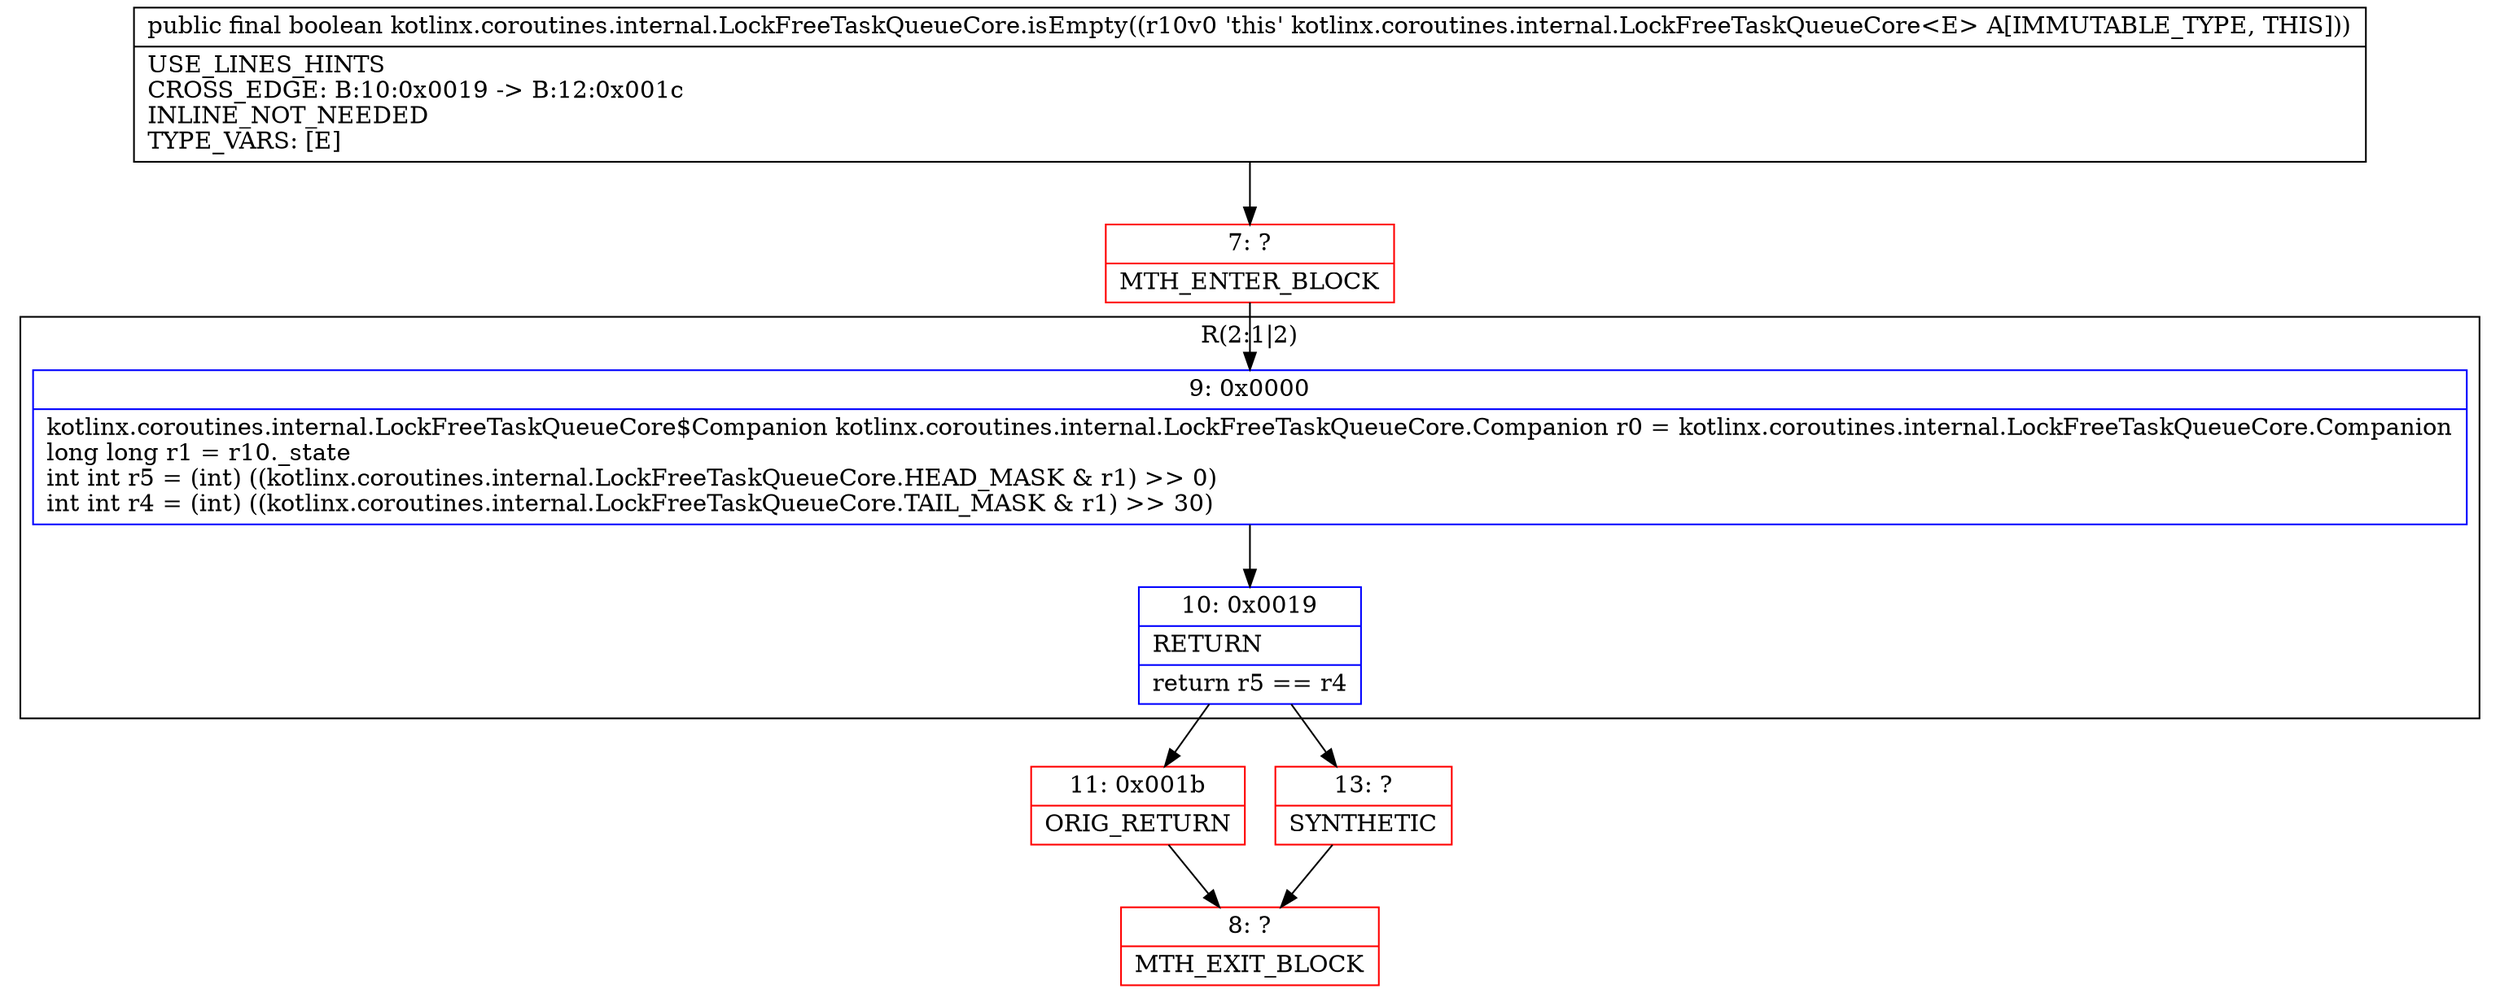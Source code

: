 digraph "CFG forkotlinx.coroutines.internal.LockFreeTaskQueueCore.isEmpty()Z" {
subgraph cluster_Region_125590437 {
label = "R(2:1|2)";
node [shape=record,color=blue];
Node_9 [shape=record,label="{9\:\ 0x0000|kotlinx.coroutines.internal.LockFreeTaskQueueCore$Companion kotlinx.coroutines.internal.LockFreeTaskQueueCore.Companion r0 = kotlinx.coroutines.internal.LockFreeTaskQueueCore.Companion\llong long r1 = r10._state\lint int r5 = (int) ((kotlinx.coroutines.internal.LockFreeTaskQueueCore.HEAD_MASK & r1) \>\> 0)\lint int r4 = (int) ((kotlinx.coroutines.internal.LockFreeTaskQueueCore.TAIL_MASK & r1) \>\> 30)\l}"];
Node_10 [shape=record,label="{10\:\ 0x0019|RETURN\l|return r5 == r4\l}"];
}
Node_7 [shape=record,color=red,label="{7\:\ ?|MTH_ENTER_BLOCK\l}"];
Node_11 [shape=record,color=red,label="{11\:\ 0x001b|ORIG_RETURN\l}"];
Node_8 [shape=record,color=red,label="{8\:\ ?|MTH_EXIT_BLOCK\l}"];
Node_13 [shape=record,color=red,label="{13\:\ ?|SYNTHETIC\l}"];
MethodNode[shape=record,label="{public final boolean kotlinx.coroutines.internal.LockFreeTaskQueueCore.isEmpty((r10v0 'this' kotlinx.coroutines.internal.LockFreeTaskQueueCore\<E\> A[IMMUTABLE_TYPE, THIS]))  | USE_LINES_HINTS\lCROSS_EDGE: B:10:0x0019 \-\> B:12:0x001c\lINLINE_NOT_NEEDED\lTYPE_VARS: [E]\l}"];
MethodNode -> Node_7;Node_9 -> Node_10;
Node_10 -> Node_11;
Node_10 -> Node_13;
Node_7 -> Node_9;
Node_11 -> Node_8;
Node_13 -> Node_8;
}

